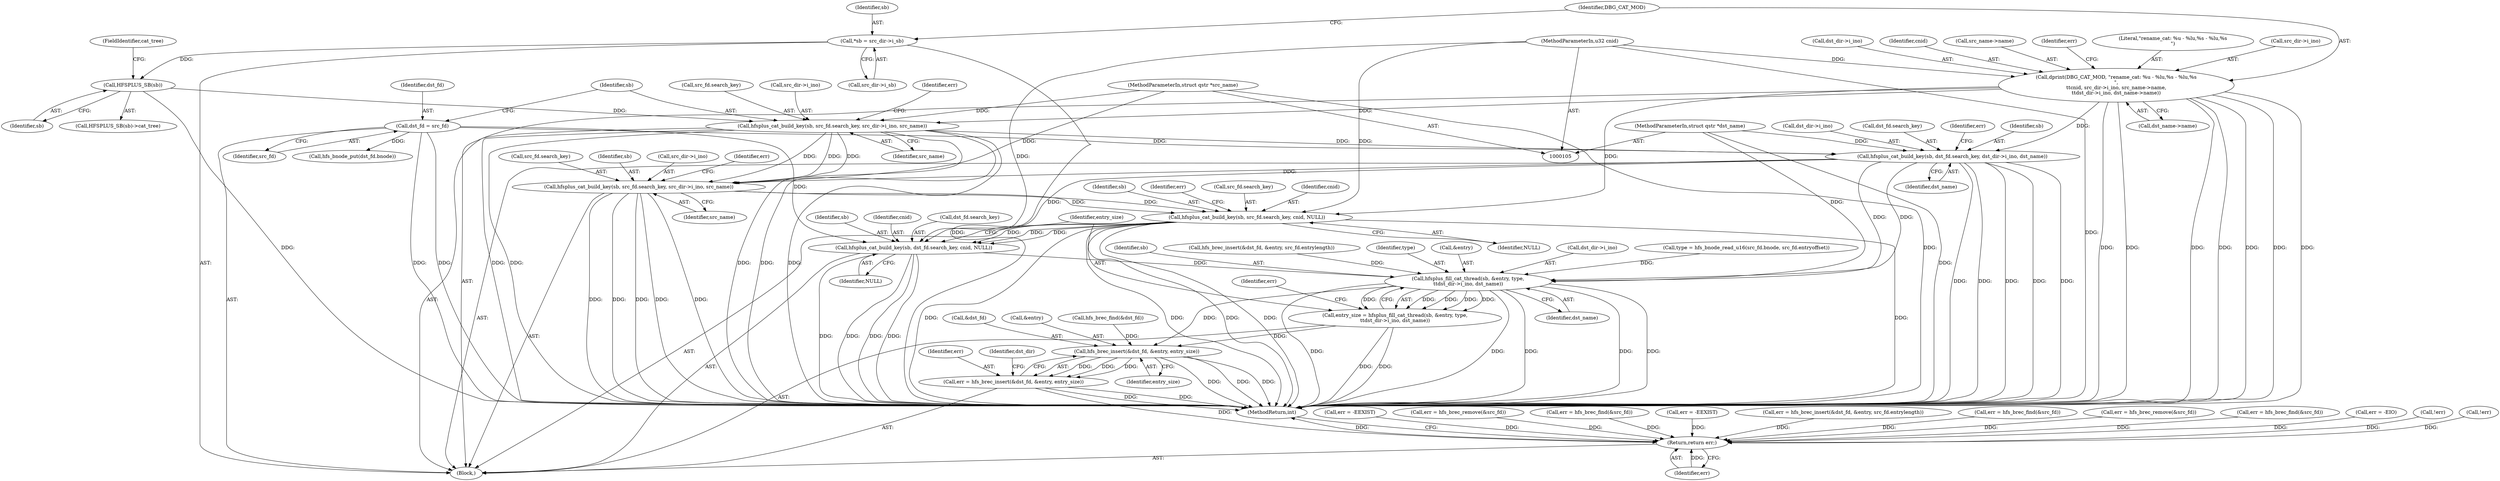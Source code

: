 digraph "0_linux_6f24f892871acc47b40dd594c63606a17c714f77@pointer" {
"1000328" [label="(Call,hfsplus_cat_build_key(sb, dst_fd.search_key, cnid, NULL))"];
"1000296" [label="(Call,hfsplus_cat_build_key(sb, src_fd.search_key, cnid, NULL))"];
"1000258" [label="(Call,hfsplus_cat_build_key(sb, src_fd.search_key, src_dir->i_ino, src_name))"];
"1000204" [label="(Call,hfsplus_cat_build_key(sb, dst_fd.search_key, dst_dir->i_ino, dst_name))"];
"1000156" [label="(Call,hfsplus_cat_build_key(sb, src_fd.search_key, src_dir->i_ino, src_name))"];
"1000144" [label="(Call,HFSPLUS_SB(sb))"];
"1000113" [label="(Call,*sb = src_dir->i_sb)"];
"1000124" [label="(Call,dprint(DBG_CAT_MOD, \"rename_cat: %u - %lu,%s - %lu,%s\n\",\n\t\tcnid, src_dir->i_ino, src_name->name,\n\t\tdst_dir->i_ino, dst_name->name))"];
"1000106" [label="(MethodParameterIn,u32 cnid)"];
"1000108" [label="(MethodParameterIn,struct qstr *src_name)"];
"1000153" [label="(Call,dst_fd = src_fd)"];
"1000110" [label="(MethodParameterIn,struct qstr *dst_name)"];
"1000337" [label="(Call,hfsplus_fill_cat_thread(sb, &entry, type,\n\t\tdst_dir->i_ino, dst_name))"];
"1000335" [label="(Call,entry_size = hfsplus_fill_cat_thread(sb, &entry, type,\n\t\tdst_dir->i_ino, dst_name))"];
"1000367" [label="(Call,hfs_brec_insert(&dst_fd, &entry, entry_size))"];
"1000365" [label="(Call,err = hfs_brec_insert(&dst_fd, &entry, entry_size))"];
"1000387" [label="(Return,return err;)"];
"1000263" [label="(Call,src_dir->i_ino)"];
"1000156" [label="(Call,hfsplus_cat_build_key(sb, src_fd.search_key, src_dir->i_ino, src_name))"];
"1000161" [label="(Call,src_dir->i_ino)"];
"1000320" [label="(Call,err = hfs_brec_remove(&src_fd))"];
"1000303" [label="(Call,err = hfs_brec_find(&src_fd))"];
"1000360" [label="(Call,err = -EEXIST)"];
"1000232" [label="(Call,err = hfs_brec_insert(&dst_fd, &entry, src_fd.entrylength))"];
"1000266" [label="(Identifier,src_name)"];
"1000297" [label="(Identifier,sb)"];
"1000125" [label="(Identifier,DBG_CAT_MOD)"];
"1000165" [label="(Call,err = hfs_brec_find(&src_fd))"];
"1000143" [label="(Call,HFSPLUS_SB(sb)->cat_tree)"];
"1000275" [label="(Call,err = hfs_brec_remove(&src_fd))"];
"1000154" [label="(Identifier,dst_fd)"];
"1000345" [label="(Identifier,dst_name)"];
"1000304" [label="(Identifier,err)"];
"1000134" [label="(Call,dst_dir->i_ino)"];
"1000366" [label="(Identifier,err)"];
"1000212" [label="(Identifier,dst_name)"];
"1000380" [label="(Call,hfs_bnode_put(dst_fd.bnode))"];
"1000166" [label="(Identifier,err)"];
"1000374" [label="(Identifier,dst_dir)"];
"1000127" [label="(Identifier,cnid)"];
"1000328" [label="(Call,hfsplus_cat_build_key(sb, dst_fd.search_key, cnid, NULL))"];
"1000339" [label="(Call,&entry)"];
"1000367" [label="(Call,hfs_brec_insert(&dst_fd, &entry, entry_size))"];
"1000329" [label="(Identifier,sb)"];
"1000205" [label="(Identifier,sb)"];
"1000131" [label="(Call,src_name->name)"];
"1000260" [label="(Call,src_fd.search_key)"];
"1000164" [label="(Identifier,src_name)"];
"1000141" [label="(Identifier,err)"];
"1000126" [label="(Literal,\"rename_cat: %u - %lu,%s - %lu,%s\n\")"];
"1000259" [label="(Identifier,sb)"];
"1000267" [label="(Call,err = hfs_brec_find(&src_fd))"];
"1000298" [label="(Call,src_fd.search_key)"];
"1000333" [label="(Identifier,cnid)"];
"1000342" [label="(Call,dst_dir->i_ino)"];
"1000387" [label="(Return,return err;)"];
"1000268" [label="(Identifier,err)"];
"1000157" [label="(Identifier,sb)"];
"1000128" [label="(Call,src_dir->i_ino)"];
"1000370" [label="(Call,&entry)"];
"1000158" [label="(Call,src_fd.search_key)"];
"1000302" [label="(Identifier,NULL)"];
"1000111" [label="(Block,)"];
"1000311" [label="(Call,type = hfs_bnode_read_u16(src_fd.bnode, src_fd.entryoffset))"];
"1000187" [label="(Call,err = -EIO)"];
"1000225" [label="(Call,!err)"];
"1000115" [label="(Call,src_dir->i_sb)"];
"1000209" [label="(Call,dst_dir->i_ino)"];
"1000296" [label="(Call,hfsplus_cat_build_key(sb, src_fd.search_key, cnid, NULL))"];
"1000358" [label="(Call,!err)"];
"1000330" [label="(Call,dst_fd.search_key)"];
"1000338" [label="(Identifier,sb)"];
"1000348" [label="(Call,hfs_brec_find(&dst_fd))"];
"1000206" [label="(Call,dst_fd.search_key)"];
"1000110" [label="(MethodParameterIn,struct qstr *dst_name)"];
"1000153" [label="(Call,dst_fd = src_fd)"];
"1000144" [label="(Call,HFSPLUS_SB(sb))"];
"1000137" [label="(Call,dst_name->name)"];
"1000234" [label="(Call,hfs_brec_insert(&dst_fd, &entry, src_fd.entrylength))"];
"1000388" [label="(Identifier,err)"];
"1000124" [label="(Call,dprint(DBG_CAT_MOD, \"rename_cat: %u - %lu,%s - %lu,%s\n\",\n\t\tcnid, src_dir->i_ino, src_name->name,\n\t\tdst_dir->i_ino, dst_name->name))"];
"1000146" [label="(FieldIdentifier,cat_tree)"];
"1000365" [label="(Call,err = hfs_brec_insert(&dst_fd, &entry, entry_size))"];
"1000155" [label="(Identifier,src_fd)"];
"1000108" [label="(MethodParameterIn,struct qstr *src_name)"];
"1000204" [label="(Call,hfsplus_cat_build_key(sb, dst_fd.search_key, dst_dir->i_ino, dst_name))"];
"1000214" [label="(Identifier,err)"];
"1000334" [label="(Identifier,NULL)"];
"1000258" [label="(Call,hfsplus_cat_build_key(sb, src_fd.search_key, src_dir->i_ino, src_name))"];
"1000389" [label="(MethodReturn,int)"];
"1000372" [label="(Identifier,entry_size)"];
"1000113" [label="(Call,*sb = src_dir->i_sb)"];
"1000341" [label="(Identifier,type)"];
"1000301" [label="(Identifier,cnid)"];
"1000114" [label="(Identifier,sb)"];
"1000347" [label="(Identifier,err)"];
"1000337" [label="(Call,hfsplus_fill_cat_thread(sb, &entry, type,\n\t\tdst_dir->i_ino, dst_name))"];
"1000335" [label="(Call,entry_size = hfsplus_fill_cat_thread(sb, &entry, type,\n\t\tdst_dir->i_ino, dst_name))"];
"1000145" [label="(Identifier,sb)"];
"1000227" [label="(Call,err = -EEXIST)"];
"1000336" [label="(Identifier,entry_size)"];
"1000106" [label="(MethodParameterIn,u32 cnid)"];
"1000368" [label="(Call,&dst_fd)"];
"1000328" -> "1000111"  [label="AST: "];
"1000328" -> "1000334"  [label="CFG: "];
"1000329" -> "1000328"  [label="AST: "];
"1000330" -> "1000328"  [label="AST: "];
"1000333" -> "1000328"  [label="AST: "];
"1000334" -> "1000328"  [label="AST: "];
"1000336" -> "1000328"  [label="CFG: "];
"1000328" -> "1000389"  [label="DDG: "];
"1000328" -> "1000389"  [label="DDG: "];
"1000328" -> "1000389"  [label="DDG: "];
"1000328" -> "1000389"  [label="DDG: "];
"1000296" -> "1000328"  [label="DDG: "];
"1000296" -> "1000328"  [label="DDG: "];
"1000296" -> "1000328"  [label="DDG: "];
"1000204" -> "1000328"  [label="DDG: "];
"1000153" -> "1000328"  [label="DDG: "];
"1000106" -> "1000328"  [label="DDG: "];
"1000328" -> "1000337"  [label="DDG: "];
"1000296" -> "1000111"  [label="AST: "];
"1000296" -> "1000302"  [label="CFG: "];
"1000297" -> "1000296"  [label="AST: "];
"1000298" -> "1000296"  [label="AST: "];
"1000301" -> "1000296"  [label="AST: "];
"1000302" -> "1000296"  [label="AST: "];
"1000304" -> "1000296"  [label="CFG: "];
"1000296" -> "1000389"  [label="DDG: "];
"1000296" -> "1000389"  [label="DDG: "];
"1000296" -> "1000389"  [label="DDG: "];
"1000296" -> "1000389"  [label="DDG: "];
"1000296" -> "1000389"  [label="DDG: "];
"1000258" -> "1000296"  [label="DDG: "];
"1000258" -> "1000296"  [label="DDG: "];
"1000124" -> "1000296"  [label="DDG: "];
"1000106" -> "1000296"  [label="DDG: "];
"1000258" -> "1000111"  [label="AST: "];
"1000258" -> "1000266"  [label="CFG: "];
"1000259" -> "1000258"  [label="AST: "];
"1000260" -> "1000258"  [label="AST: "];
"1000263" -> "1000258"  [label="AST: "];
"1000266" -> "1000258"  [label="AST: "];
"1000268" -> "1000258"  [label="CFG: "];
"1000258" -> "1000389"  [label="DDG: "];
"1000258" -> "1000389"  [label="DDG: "];
"1000258" -> "1000389"  [label="DDG: "];
"1000258" -> "1000389"  [label="DDG: "];
"1000258" -> "1000389"  [label="DDG: "];
"1000204" -> "1000258"  [label="DDG: "];
"1000156" -> "1000258"  [label="DDG: "];
"1000156" -> "1000258"  [label="DDG: "];
"1000156" -> "1000258"  [label="DDG: "];
"1000108" -> "1000258"  [label="DDG: "];
"1000204" -> "1000111"  [label="AST: "];
"1000204" -> "1000212"  [label="CFG: "];
"1000205" -> "1000204"  [label="AST: "];
"1000206" -> "1000204"  [label="AST: "];
"1000209" -> "1000204"  [label="AST: "];
"1000212" -> "1000204"  [label="AST: "];
"1000214" -> "1000204"  [label="CFG: "];
"1000204" -> "1000389"  [label="DDG: "];
"1000204" -> "1000389"  [label="DDG: "];
"1000204" -> "1000389"  [label="DDG: "];
"1000204" -> "1000389"  [label="DDG: "];
"1000204" -> "1000389"  [label="DDG: "];
"1000156" -> "1000204"  [label="DDG: "];
"1000153" -> "1000204"  [label="DDG: "];
"1000124" -> "1000204"  [label="DDG: "];
"1000110" -> "1000204"  [label="DDG: "];
"1000204" -> "1000337"  [label="DDG: "];
"1000204" -> "1000337"  [label="DDG: "];
"1000156" -> "1000111"  [label="AST: "];
"1000156" -> "1000164"  [label="CFG: "];
"1000157" -> "1000156"  [label="AST: "];
"1000158" -> "1000156"  [label="AST: "];
"1000161" -> "1000156"  [label="AST: "];
"1000164" -> "1000156"  [label="AST: "];
"1000166" -> "1000156"  [label="CFG: "];
"1000156" -> "1000389"  [label="DDG: "];
"1000156" -> "1000389"  [label="DDG: "];
"1000156" -> "1000389"  [label="DDG: "];
"1000156" -> "1000389"  [label="DDG: "];
"1000156" -> "1000389"  [label="DDG: "];
"1000144" -> "1000156"  [label="DDG: "];
"1000124" -> "1000156"  [label="DDG: "];
"1000108" -> "1000156"  [label="DDG: "];
"1000144" -> "1000143"  [label="AST: "];
"1000144" -> "1000145"  [label="CFG: "];
"1000145" -> "1000144"  [label="AST: "];
"1000146" -> "1000144"  [label="CFG: "];
"1000144" -> "1000389"  [label="DDG: "];
"1000113" -> "1000144"  [label="DDG: "];
"1000113" -> "1000111"  [label="AST: "];
"1000113" -> "1000115"  [label="CFG: "];
"1000114" -> "1000113"  [label="AST: "];
"1000115" -> "1000113"  [label="AST: "];
"1000125" -> "1000113"  [label="CFG: "];
"1000113" -> "1000389"  [label="DDG: "];
"1000124" -> "1000111"  [label="AST: "];
"1000124" -> "1000137"  [label="CFG: "];
"1000125" -> "1000124"  [label="AST: "];
"1000126" -> "1000124"  [label="AST: "];
"1000127" -> "1000124"  [label="AST: "];
"1000128" -> "1000124"  [label="AST: "];
"1000131" -> "1000124"  [label="AST: "];
"1000134" -> "1000124"  [label="AST: "];
"1000137" -> "1000124"  [label="AST: "];
"1000141" -> "1000124"  [label="CFG: "];
"1000124" -> "1000389"  [label="DDG: "];
"1000124" -> "1000389"  [label="DDG: "];
"1000124" -> "1000389"  [label="DDG: "];
"1000124" -> "1000389"  [label="DDG: "];
"1000124" -> "1000389"  [label="DDG: "];
"1000124" -> "1000389"  [label="DDG: "];
"1000124" -> "1000389"  [label="DDG: "];
"1000106" -> "1000124"  [label="DDG: "];
"1000106" -> "1000105"  [label="AST: "];
"1000106" -> "1000389"  [label="DDG: "];
"1000108" -> "1000105"  [label="AST: "];
"1000108" -> "1000389"  [label="DDG: "];
"1000153" -> "1000111"  [label="AST: "];
"1000153" -> "1000155"  [label="CFG: "];
"1000154" -> "1000153"  [label="AST: "];
"1000155" -> "1000153"  [label="AST: "];
"1000157" -> "1000153"  [label="CFG: "];
"1000153" -> "1000389"  [label="DDG: "];
"1000153" -> "1000389"  [label="DDG: "];
"1000153" -> "1000380"  [label="DDG: "];
"1000110" -> "1000105"  [label="AST: "];
"1000110" -> "1000389"  [label="DDG: "];
"1000110" -> "1000337"  [label="DDG: "];
"1000337" -> "1000335"  [label="AST: "];
"1000337" -> "1000345"  [label="CFG: "];
"1000338" -> "1000337"  [label="AST: "];
"1000339" -> "1000337"  [label="AST: "];
"1000341" -> "1000337"  [label="AST: "];
"1000342" -> "1000337"  [label="AST: "];
"1000345" -> "1000337"  [label="AST: "];
"1000335" -> "1000337"  [label="CFG: "];
"1000337" -> "1000389"  [label="DDG: "];
"1000337" -> "1000389"  [label="DDG: "];
"1000337" -> "1000389"  [label="DDG: "];
"1000337" -> "1000389"  [label="DDG: "];
"1000337" -> "1000389"  [label="DDG: "];
"1000337" -> "1000335"  [label="DDG: "];
"1000337" -> "1000335"  [label="DDG: "];
"1000337" -> "1000335"  [label="DDG: "];
"1000337" -> "1000335"  [label="DDG: "];
"1000337" -> "1000335"  [label="DDG: "];
"1000234" -> "1000337"  [label="DDG: "];
"1000311" -> "1000337"  [label="DDG: "];
"1000337" -> "1000367"  [label="DDG: "];
"1000335" -> "1000111"  [label="AST: "];
"1000336" -> "1000335"  [label="AST: "];
"1000347" -> "1000335"  [label="CFG: "];
"1000335" -> "1000389"  [label="DDG: "];
"1000335" -> "1000389"  [label="DDG: "];
"1000335" -> "1000367"  [label="DDG: "];
"1000367" -> "1000365"  [label="AST: "];
"1000367" -> "1000372"  [label="CFG: "];
"1000368" -> "1000367"  [label="AST: "];
"1000370" -> "1000367"  [label="AST: "];
"1000372" -> "1000367"  [label="AST: "];
"1000365" -> "1000367"  [label="CFG: "];
"1000367" -> "1000389"  [label="DDG: "];
"1000367" -> "1000389"  [label="DDG: "];
"1000367" -> "1000389"  [label="DDG: "];
"1000367" -> "1000365"  [label="DDG: "];
"1000367" -> "1000365"  [label="DDG: "];
"1000367" -> "1000365"  [label="DDG: "];
"1000348" -> "1000367"  [label="DDG: "];
"1000365" -> "1000111"  [label="AST: "];
"1000366" -> "1000365"  [label="AST: "];
"1000374" -> "1000365"  [label="CFG: "];
"1000365" -> "1000389"  [label="DDG: "];
"1000365" -> "1000389"  [label="DDG: "];
"1000365" -> "1000387"  [label="DDG: "];
"1000387" -> "1000111"  [label="AST: "];
"1000387" -> "1000388"  [label="CFG: "];
"1000388" -> "1000387"  [label="AST: "];
"1000389" -> "1000387"  [label="CFG: "];
"1000387" -> "1000389"  [label="DDG: "];
"1000388" -> "1000387"  [label="DDG: "];
"1000187" -> "1000387"  [label="DDG: "];
"1000360" -> "1000387"  [label="DDG: "];
"1000232" -> "1000387"  [label="DDG: "];
"1000303" -> "1000387"  [label="DDG: "];
"1000225" -> "1000387"  [label="DDG: "];
"1000227" -> "1000387"  [label="DDG: "];
"1000165" -> "1000387"  [label="DDG: "];
"1000267" -> "1000387"  [label="DDG: "];
"1000320" -> "1000387"  [label="DDG: "];
"1000358" -> "1000387"  [label="DDG: "];
"1000275" -> "1000387"  [label="DDG: "];
}
